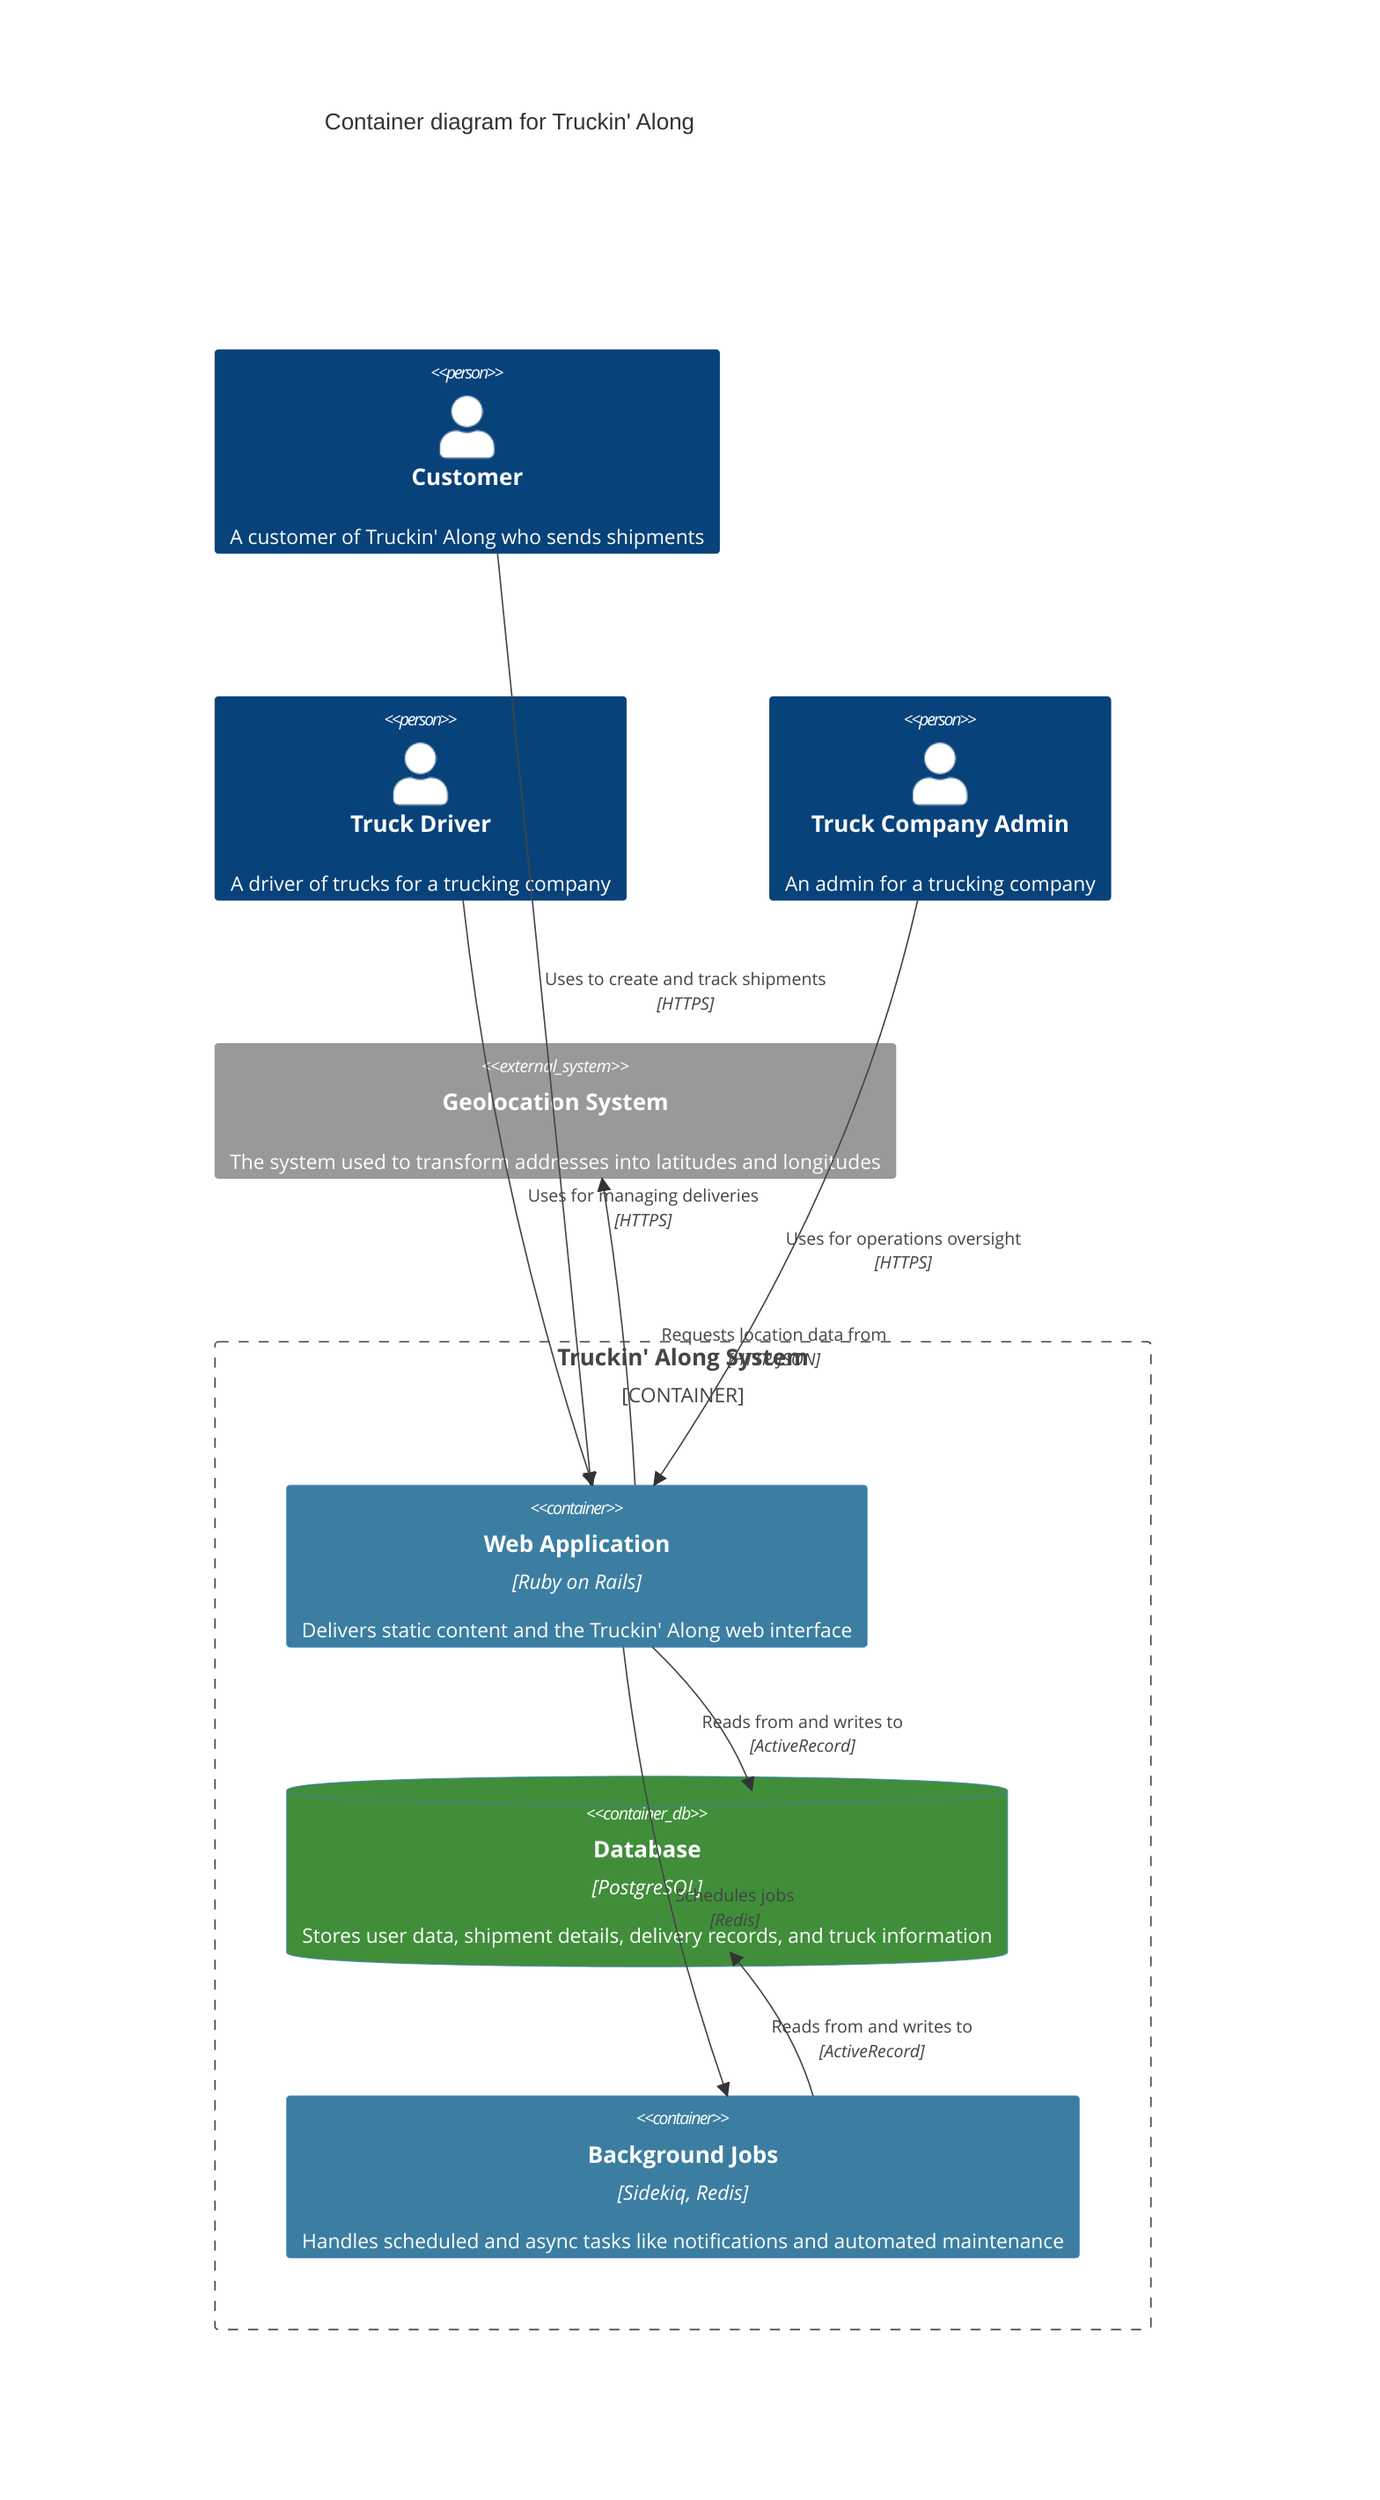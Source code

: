 C4Container
    title Container diagram for Truckin' Along

    UpdateLayoutConfig($c4ShapeInRow="3", $c4BoundaryInRow="1")

    Person(customer, "Customer", "A customer of Truckin' Along who sends shipments", $tags="user")
    Person(driver, "Truck Driver", "A driver of trucks for a trucking company", $tags="user")
    Person(admin, "Truck Company Admin", "An admin for a trucking company", $tags="user")

    System_Ext(geolocatorService, "Geolocation System", "The system used to transform addresses into latitudes and longitudes")

    Container_Boundary(c1, "Truckin' Along System") {
        Container(webApp, "Web Application", "Ruby on Rails", "Delivers static content and the Truckin' Along web interface", $tags="primary")
        ContainerDb(database, "Database", "PostgreSQL", "Stores user data, shipment details, delivery records, and truck information")
        Container(backgroundJobs, "Background Jobs", "Sidekiq, Redis", "Handles scheduled and async tasks like notifications and automated maintenance")
    }
    
    Rel(customer, webApp, "Uses to create and track shipments", "HTTPS")
    Rel(driver, webApp, "Uses for managing deliveries", "HTTPS")
    Rel(admin, webApp, "Uses for operations oversight", "HTTPS")
    
    Rel_Back(database, webApp, "Reads from and writes to", "ActiveRecord")
    
    Rel(webApp, geolocatorService, "Requests location data from", "HTTP/JSON")
    Rel(backgroundJobs, database, "Reads from and writes to", "ActiveRecord")
    Rel(webApp, backgroundJobs, "Schedules jobs", "Redis")
    
    UpdateRelStyle(customer, webApp, $offsetY="-30")
    UpdateRelStyle(driver, webApp, $offsetY="0")
    UpdateRelStyle(admin, webApp, $offsetY="30")
    UpdateRelStyle(webApp, geolocatorService, $offsetX="30")
    UpdateRelStyle(webApp, backgroundJobs, $offsetY="15")
    
    UpdateElementStyle(webApp, $bgColor="#3B7EA1", $fontColor="#ffffff")
    UpdateElementStyle(backgroundJobs, $bgColor="#3B7EA1", $fontColor="#ffffff")
    UpdateElementStyle(database, $bgColor="#408E3A", $fontColor="#ffffff")
    UpdateElementStyle(geolocatorService, $bgColor="#999999")
    
    UpdateElementStyle(customer, $bgColor="#08427B")
    UpdateElementStyle(driver, $bgColor="#08427B")
    UpdateElementStyle(admin, $bgColor="#08427B")